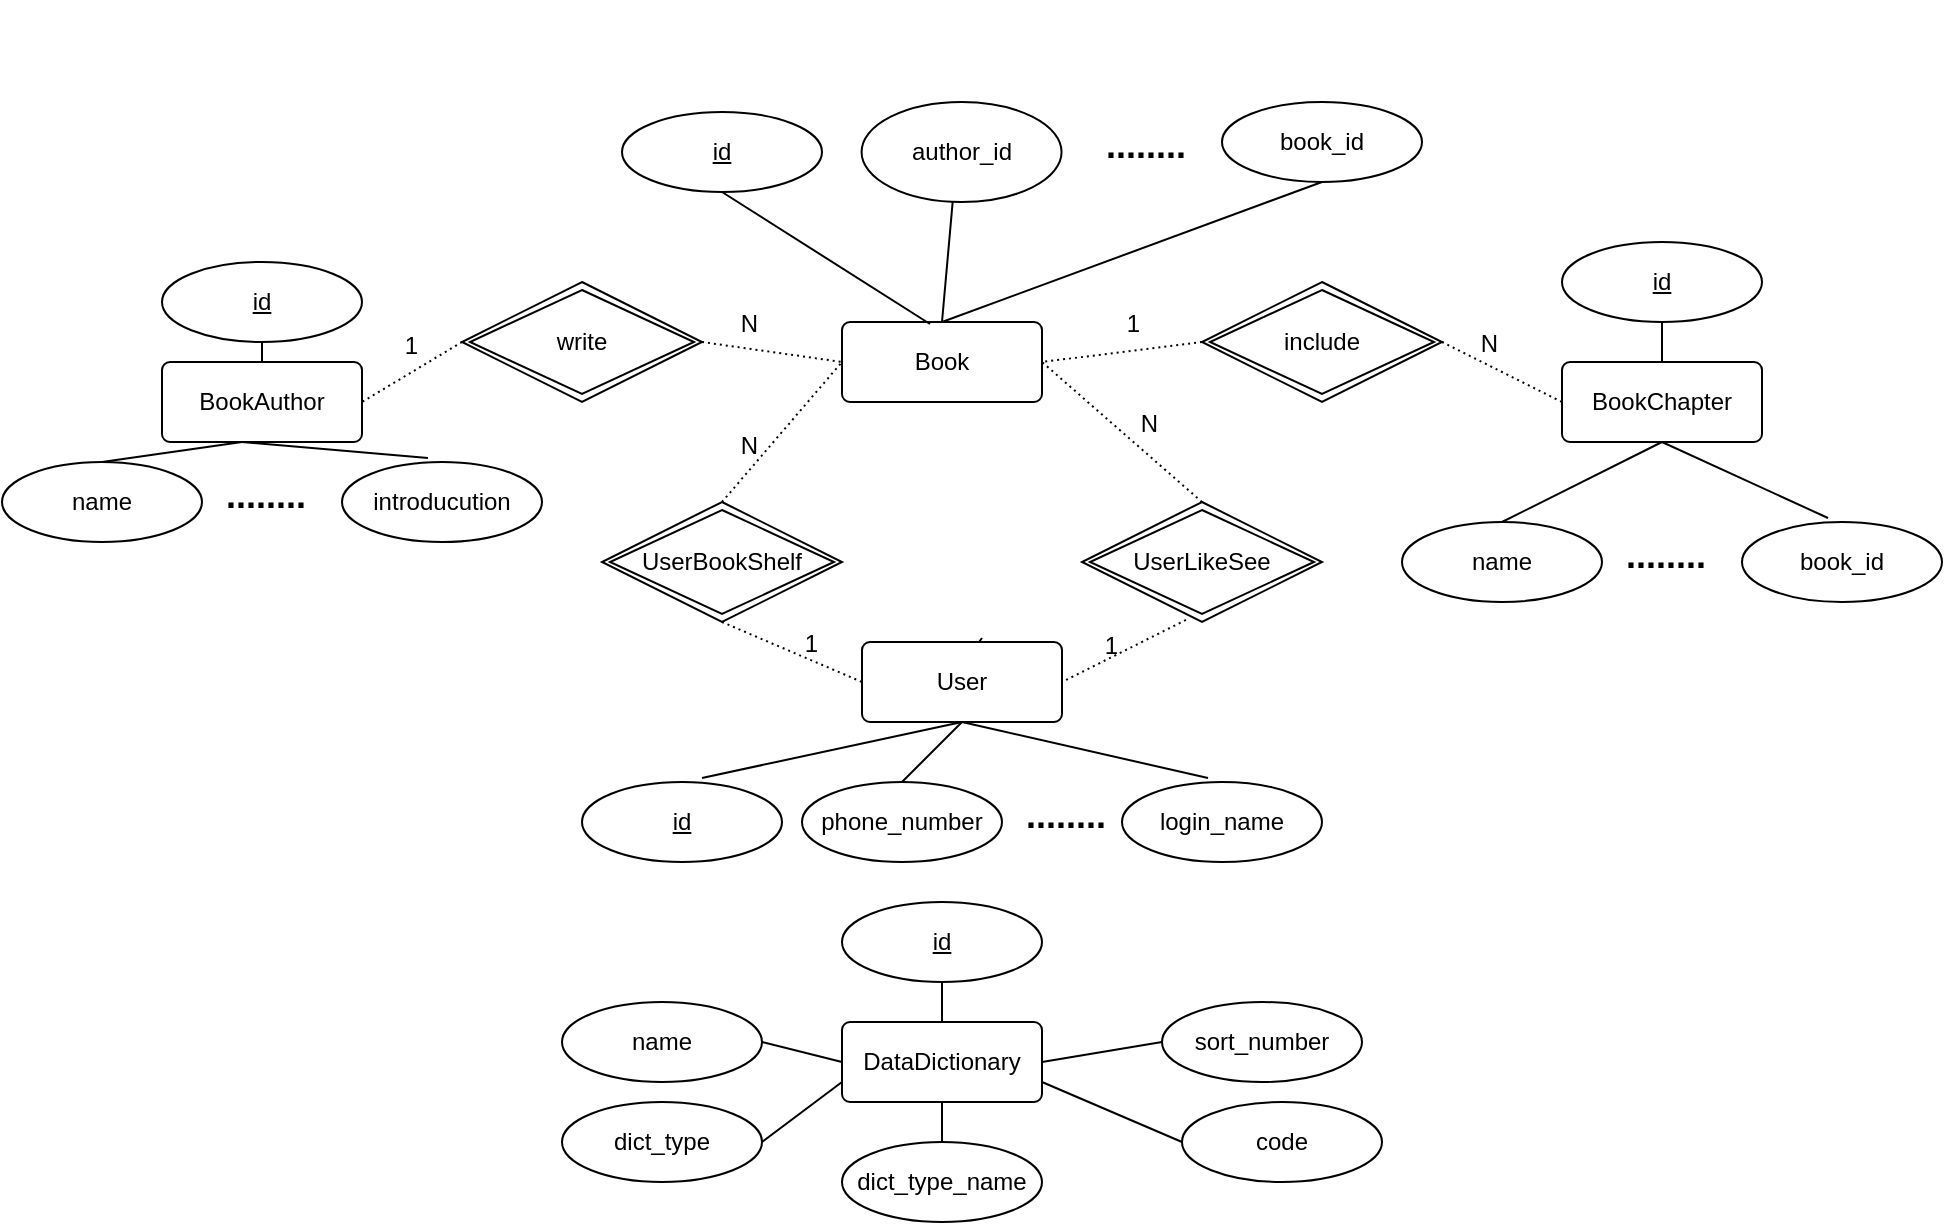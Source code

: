 <mxfile version="21.3.2" type="github">
  <diagram id="R2lEEEUBdFMjLlhIrx00" name="Page-1">
    <mxGraphModel dx="2421" dy="796" grid="1" gridSize="10" guides="1" tooltips="1" connect="1" arrows="1" fold="1" page="1" pageScale="1" pageWidth="850" pageHeight="1100" math="0" shadow="0" extFonts="Permanent Marker^https://fonts.googleapis.com/css?family=Permanent+Marker">
      <root>
        <mxCell id="0" />
        <mxCell id="1" parent="0" />
        <mxCell id="S7SiLh0995_sBBa2Cg7T-1" value="DataDictionary" style="rounded=1;arcSize=10;whiteSpace=wrap;html=1;align=center;" vertex="1" parent="1">
          <mxGeometry x="360" y="550" width="100" height="40" as="geometry" />
        </mxCell>
        <mxCell id="S7SiLh0995_sBBa2Cg7T-4" value="BookChapter" style="rounded=1;arcSize=10;whiteSpace=wrap;html=1;align=center;" vertex="1" parent="1">
          <mxGeometry x="720" y="220" width="100" height="40" as="geometry" />
        </mxCell>
        <mxCell id="S7SiLh0995_sBBa2Cg7T-5" value="Book" style="rounded=1;arcSize=10;whiteSpace=wrap;html=1;align=center;" vertex="1" parent="1">
          <mxGeometry x="360" y="200" width="100" height="40" as="geometry" />
        </mxCell>
        <mxCell id="S7SiLh0995_sBBa2Cg7T-6" value="BookAuthor" style="rounded=1;arcSize=10;whiteSpace=wrap;html=1;align=center;" vertex="1" parent="1">
          <mxGeometry x="20" y="220" width="100" height="40" as="geometry" />
        </mxCell>
        <mxCell id="S7SiLh0995_sBBa2Cg7T-12" value="UserBookShelf" style="shape=rhombus;double=1;perimeter=rhombusPerimeter;whiteSpace=wrap;html=1;align=center;" vertex="1" parent="1">
          <mxGeometry x="240" y="290" width="120" height="60" as="geometry" />
        </mxCell>
        <mxCell id="S7SiLh0995_sBBa2Cg7T-13" value="" style="endArrow=none;html=1;rounded=0;dashed=1;dashPattern=1 2;exitX=0.5;exitY=1;exitDx=0;exitDy=0;entryX=0;entryY=0.5;entryDx=0;entryDy=0;" edge="1" parent="1" source="S7SiLh0995_sBBa2Cg7T-12" target="S7SiLh0995_sBBa2Cg7T-3">
          <mxGeometry relative="1" as="geometry">
            <mxPoint x="340" y="410" as="sourcePoint" />
            <mxPoint x="500" y="410" as="targetPoint" />
          </mxGeometry>
        </mxCell>
        <mxCell id="S7SiLh0995_sBBa2Cg7T-14" value="1" style="resizable=0;html=1;whiteSpace=wrap;align=right;verticalAlign=bottom;" connectable="0" vertex="1" parent="S7SiLh0995_sBBa2Cg7T-13">
          <mxGeometry x="1" relative="1" as="geometry">
            <mxPoint x="-20" y="-10" as="offset" />
          </mxGeometry>
        </mxCell>
        <mxCell id="S7SiLh0995_sBBa2Cg7T-15" value="" style="endArrow=none;html=1;rounded=0;dashed=1;dashPattern=1 2;entryX=0;entryY=0.5;entryDx=0;entryDy=0;exitX=0.5;exitY=0;exitDx=0;exitDy=0;" edge="1" parent="1" source="S7SiLh0995_sBBa2Cg7T-12" target="S7SiLh0995_sBBa2Cg7T-5">
          <mxGeometry relative="1" as="geometry">
            <mxPoint x="180" y="270" as="sourcePoint" />
            <mxPoint x="340" y="270" as="targetPoint" />
          </mxGeometry>
        </mxCell>
        <mxCell id="S7SiLh0995_sBBa2Cg7T-16" value="N" style="resizable=0;html=1;whiteSpace=wrap;align=right;verticalAlign=bottom;" connectable="0" vertex="1" parent="S7SiLh0995_sBBa2Cg7T-15">
          <mxGeometry x="1" relative="1" as="geometry">
            <mxPoint x="-40" y="50" as="offset" />
          </mxGeometry>
        </mxCell>
        <mxCell id="S7SiLh0995_sBBa2Cg7T-17" value="UserLikeSee" style="shape=rhombus;double=1;perimeter=rhombusPerimeter;whiteSpace=wrap;html=1;align=center;" vertex="1" parent="1">
          <mxGeometry x="480" y="290" width="120" height="60" as="geometry" />
        </mxCell>
        <mxCell id="S7SiLh0995_sBBa2Cg7T-20" value="" style="endArrow=none;html=1;rounded=0;dashed=1;dashPattern=1 2;entryX=1;entryY=0.5;entryDx=0;entryDy=0;exitX=0.433;exitY=0.983;exitDx=0;exitDy=0;exitPerimeter=0;" edge="1" parent="1" source="S7SiLh0995_sBBa2Cg7T-17" target="S7SiLh0995_sBBa2Cg7T-3">
          <mxGeometry relative="1" as="geometry">
            <mxPoint x="340" y="410" as="sourcePoint" />
            <mxPoint x="500" y="410" as="targetPoint" />
          </mxGeometry>
        </mxCell>
        <mxCell id="S7SiLh0995_sBBa2Cg7T-21" value="1" style="resizable=0;html=1;whiteSpace=wrap;align=right;verticalAlign=bottom;" connectable="0" vertex="1" parent="S7SiLh0995_sBBa2Cg7T-20">
          <mxGeometry x="1" relative="1" as="geometry">
            <mxPoint x="30" y="-10" as="offset" />
          </mxGeometry>
        </mxCell>
        <mxCell id="S7SiLh0995_sBBa2Cg7T-22" value="" style="endArrow=none;html=1;rounded=0;dashed=1;dashPattern=1 2;entryX=1;entryY=0.5;entryDx=0;entryDy=0;exitX=0.5;exitY=0;exitDx=0;exitDy=0;" edge="1" parent="1" source="S7SiLh0995_sBBa2Cg7T-17" target="S7SiLh0995_sBBa2Cg7T-5">
          <mxGeometry relative="1" as="geometry">
            <mxPoint x="340" y="410" as="sourcePoint" />
            <mxPoint x="500" y="410" as="targetPoint" />
          </mxGeometry>
        </mxCell>
        <mxCell id="S7SiLh0995_sBBa2Cg7T-23" value="N" style="resizable=0;html=1;whiteSpace=wrap;align=right;verticalAlign=bottom;" connectable="0" vertex="1" parent="S7SiLh0995_sBBa2Cg7T-22">
          <mxGeometry x="1" relative="1" as="geometry">
            <mxPoint x="60" y="40" as="offset" />
          </mxGeometry>
        </mxCell>
        <mxCell id="S7SiLh0995_sBBa2Cg7T-24" value="write" style="shape=rhombus;double=1;perimeter=rhombusPerimeter;whiteSpace=wrap;html=1;align=center;" vertex="1" parent="1">
          <mxGeometry x="170" y="180" width="120" height="60" as="geometry" />
        </mxCell>
        <mxCell id="S7SiLh0995_sBBa2Cg7T-25" value="include" style="shape=rhombus;double=1;perimeter=rhombusPerimeter;whiteSpace=wrap;html=1;align=center;" vertex="1" parent="1">
          <mxGeometry x="540" y="180" width="120" height="60" as="geometry" />
        </mxCell>
        <mxCell id="S7SiLh0995_sBBa2Cg7T-28" value="" style="endArrow=none;html=1;rounded=0;dashed=1;dashPattern=1 2;entryX=0;entryY=0.5;entryDx=0;entryDy=0;exitX=1;exitY=0.5;exitDx=0;exitDy=0;" edge="1" parent="1" source="S7SiLh0995_sBBa2Cg7T-24" target="S7SiLh0995_sBBa2Cg7T-5">
          <mxGeometry relative="1" as="geometry">
            <mxPoint x="340" y="410" as="sourcePoint" />
            <mxPoint x="500" y="410" as="targetPoint" />
          </mxGeometry>
        </mxCell>
        <mxCell id="S7SiLh0995_sBBa2Cg7T-29" value="N" style="resizable=0;html=1;whiteSpace=wrap;align=right;verticalAlign=bottom;" connectable="0" vertex="1" parent="S7SiLh0995_sBBa2Cg7T-28">
          <mxGeometry x="1" relative="1" as="geometry">
            <mxPoint x="-40" y="-10" as="offset" />
          </mxGeometry>
        </mxCell>
        <mxCell id="S7SiLh0995_sBBa2Cg7T-30" value="" style="endArrow=none;html=1;rounded=0;dashed=1;dashPattern=1 2;entryX=1;entryY=0.5;entryDx=0;entryDy=0;exitX=0;exitY=0.5;exitDx=0;exitDy=0;" edge="1" parent="1" source="S7SiLh0995_sBBa2Cg7T-24" target="S7SiLh0995_sBBa2Cg7T-6">
          <mxGeometry relative="1" as="geometry">
            <mxPoint x="340" y="410" as="sourcePoint" />
            <mxPoint x="500" y="410" as="targetPoint" />
          </mxGeometry>
        </mxCell>
        <mxCell id="S7SiLh0995_sBBa2Cg7T-31" value="1" style="resizable=0;html=1;whiteSpace=wrap;align=right;verticalAlign=bottom;" connectable="0" vertex="1" parent="S7SiLh0995_sBBa2Cg7T-30">
          <mxGeometry x="1" relative="1" as="geometry">
            <mxPoint x="30" y="-20" as="offset" />
          </mxGeometry>
        </mxCell>
        <mxCell id="S7SiLh0995_sBBa2Cg7T-34" value="" style="endArrow=none;html=1;rounded=0;dashed=1;dashPattern=1 2;entryX=0;entryY=0.5;entryDx=0;entryDy=0;exitX=1;exitY=0.5;exitDx=0;exitDy=0;" edge="1" parent="1" source="S7SiLh0995_sBBa2Cg7T-25" target="S7SiLh0995_sBBa2Cg7T-4">
          <mxGeometry relative="1" as="geometry">
            <mxPoint x="340" y="410" as="sourcePoint" />
            <mxPoint x="470" y="450" as="targetPoint" />
          </mxGeometry>
        </mxCell>
        <mxCell id="S7SiLh0995_sBBa2Cg7T-35" value="N" style="resizable=0;html=1;whiteSpace=wrap;align=right;verticalAlign=bottom;" connectable="0" vertex="1" parent="S7SiLh0995_sBBa2Cg7T-34">
          <mxGeometry x="1" relative="1" as="geometry">
            <mxPoint x="-30" y="-20" as="offset" />
          </mxGeometry>
        </mxCell>
        <mxCell id="S7SiLh0995_sBBa2Cg7T-36" value="" style="endArrow=none;html=1;rounded=0;dashed=1;dashPattern=1 2;entryX=1;entryY=0.5;entryDx=0;entryDy=0;exitX=0;exitY=0.5;exitDx=0;exitDy=0;" edge="1" parent="1" source="S7SiLh0995_sBBa2Cg7T-25" target="S7SiLh0995_sBBa2Cg7T-5">
          <mxGeometry relative="1" as="geometry">
            <mxPoint x="340" y="410" as="sourcePoint" />
            <mxPoint x="500" y="410" as="targetPoint" />
          </mxGeometry>
        </mxCell>
        <mxCell id="S7SiLh0995_sBBa2Cg7T-37" value="1" style="resizable=0;html=1;whiteSpace=wrap;align=right;verticalAlign=bottom;" connectable="0" vertex="1" parent="S7SiLh0995_sBBa2Cg7T-36">
          <mxGeometry x="1" relative="1" as="geometry">
            <mxPoint x="50" y="-10" as="offset" />
          </mxGeometry>
        </mxCell>
        <mxCell id="S7SiLh0995_sBBa2Cg7T-38" value="dict_type" style="ellipse;whiteSpace=wrap;html=1;align=center;" vertex="1" parent="1">
          <mxGeometry x="220" y="590" width="100" height="40" as="geometry" />
        </mxCell>
        <mxCell id="S7SiLh0995_sBBa2Cg7T-41" value="id&lt;br&gt;" style="ellipse;whiteSpace=wrap;html=1;align=center;fontStyle=4;" vertex="1" parent="1">
          <mxGeometry x="360" y="490" width="100" height="40" as="geometry" />
        </mxCell>
        <mxCell id="S7SiLh0995_sBBa2Cg7T-42" value="dict_type_name" style="ellipse;whiteSpace=wrap;html=1;align=center;" vertex="1" parent="1">
          <mxGeometry x="360" y="610" width="100" height="40" as="geometry" />
        </mxCell>
        <mxCell id="S7SiLh0995_sBBa2Cg7T-43" value="code" style="ellipse;whiteSpace=wrap;html=1;align=center;" vertex="1" parent="1">
          <mxGeometry x="530" y="590" width="100" height="40" as="geometry" />
        </mxCell>
        <mxCell id="S7SiLh0995_sBBa2Cg7T-44" value="name" style="ellipse;whiteSpace=wrap;html=1;align=center;" vertex="1" parent="1">
          <mxGeometry x="220" y="540" width="100" height="40" as="geometry" />
        </mxCell>
        <mxCell id="S7SiLh0995_sBBa2Cg7T-45" value="sort_number" style="ellipse;whiteSpace=wrap;html=1;align=center;" vertex="1" parent="1">
          <mxGeometry x="520" y="540" width="100" height="40" as="geometry" />
        </mxCell>
        <mxCell id="S7SiLh0995_sBBa2Cg7T-51" value="" style="endArrow=none;html=1;rounded=0;exitX=0.6;exitY=-0.05;exitDx=0;exitDy=0;exitPerimeter=0;" edge="1" parent="1" source="S7SiLh0995_sBBa2Cg7T-3">
          <mxGeometry relative="1" as="geometry">
            <mxPoint x="700" y="400" as="sourcePoint" />
            <mxPoint x="400" y="400" as="targetPoint" />
          </mxGeometry>
        </mxCell>
        <mxCell id="S7SiLh0995_sBBa2Cg7T-53" value="" style="resizable=0;html=1;whiteSpace=wrap;align=right;verticalAlign=bottom;" connectable="0" vertex="1" parent="S7SiLh0995_sBBa2Cg7T-51">
          <mxGeometry x="1" relative="1" as="geometry" />
        </mxCell>
        <mxCell id="S7SiLh0995_sBBa2Cg7T-54" value="" style="endArrow=none;html=1;rounded=0;entryX=0;entryY=0.5;entryDx=0;entryDy=0;exitX=1;exitY=0.75;exitDx=0;exitDy=0;" edge="1" parent="1" source="S7SiLh0995_sBBa2Cg7T-1" target="S7SiLh0995_sBBa2Cg7T-43">
          <mxGeometry relative="1" as="geometry">
            <mxPoint x="350" y="420" as="sourcePoint" />
            <mxPoint x="510" y="420" as="targetPoint" />
          </mxGeometry>
        </mxCell>
        <mxCell id="S7SiLh0995_sBBa2Cg7T-55" value="" style="resizable=0;html=1;whiteSpace=wrap;align=left;verticalAlign=bottom;" connectable="0" vertex="1" parent="S7SiLh0995_sBBa2Cg7T-54">
          <mxGeometry x="-1" relative="1" as="geometry" />
        </mxCell>
        <mxCell id="S7SiLh0995_sBBa2Cg7T-56" value="" style="resizable=0;html=1;whiteSpace=wrap;align=right;verticalAlign=bottom;" connectable="0" vertex="1" parent="S7SiLh0995_sBBa2Cg7T-54">
          <mxGeometry x="1" relative="1" as="geometry" />
        </mxCell>
        <mxCell id="S7SiLh0995_sBBa2Cg7T-57" value="" style="endArrow=none;html=1;rounded=0;entryX=0;entryY=0.5;entryDx=0;entryDy=0;" edge="1" parent="1" target="S7SiLh0995_sBBa2Cg7T-1">
          <mxGeometry relative="1" as="geometry">
            <mxPoint x="320" y="560" as="sourcePoint" />
            <mxPoint x="520" y="430" as="targetPoint" />
          </mxGeometry>
        </mxCell>
        <mxCell id="S7SiLh0995_sBBa2Cg7T-58" value="" style="resizable=0;html=1;whiteSpace=wrap;align=left;verticalAlign=bottom;" connectable="0" vertex="1" parent="S7SiLh0995_sBBa2Cg7T-57">
          <mxGeometry x="-1" relative="1" as="geometry" />
        </mxCell>
        <mxCell id="S7SiLh0995_sBBa2Cg7T-59" value="" style="resizable=0;html=1;whiteSpace=wrap;align=right;verticalAlign=bottom;" connectable="0" vertex="1" parent="S7SiLh0995_sBBa2Cg7T-57">
          <mxGeometry x="1" relative="1" as="geometry" />
        </mxCell>
        <mxCell id="S7SiLh0995_sBBa2Cg7T-60" value="" style="endArrow=none;html=1;rounded=0;entryX=0.5;entryY=0;entryDx=0;entryDy=0;exitX=0.5;exitY=1;exitDx=0;exitDy=0;" edge="1" parent="1" source="S7SiLh0995_sBBa2Cg7T-41" target="S7SiLh0995_sBBa2Cg7T-1">
          <mxGeometry relative="1" as="geometry">
            <mxPoint x="370" y="440" as="sourcePoint" />
            <mxPoint x="530" y="440" as="targetPoint" />
          </mxGeometry>
        </mxCell>
        <mxCell id="S7SiLh0995_sBBa2Cg7T-61" value="" style="resizable=0;html=1;whiteSpace=wrap;align=left;verticalAlign=bottom;" connectable="0" vertex="1" parent="S7SiLh0995_sBBa2Cg7T-60">
          <mxGeometry x="-1" relative="1" as="geometry" />
        </mxCell>
        <mxCell id="S7SiLh0995_sBBa2Cg7T-62" value="" style="resizable=0;html=1;whiteSpace=wrap;align=right;verticalAlign=bottom;" connectable="0" vertex="1" parent="S7SiLh0995_sBBa2Cg7T-60">
          <mxGeometry x="1" relative="1" as="geometry" />
        </mxCell>
        <mxCell id="S7SiLh0995_sBBa2Cg7T-63" value="" style="endArrow=none;html=1;rounded=0;entryX=0;entryY=0.5;entryDx=0;entryDy=0;exitX=1;exitY=0.5;exitDx=0;exitDy=0;" edge="1" parent="1" source="S7SiLh0995_sBBa2Cg7T-1" target="S7SiLh0995_sBBa2Cg7T-45">
          <mxGeometry relative="1" as="geometry">
            <mxPoint x="380" y="450" as="sourcePoint" />
            <mxPoint x="540" y="450" as="targetPoint" />
          </mxGeometry>
        </mxCell>
        <mxCell id="S7SiLh0995_sBBa2Cg7T-64" value="" style="resizable=0;html=1;whiteSpace=wrap;align=left;verticalAlign=bottom;" connectable="0" vertex="1" parent="S7SiLh0995_sBBa2Cg7T-63">
          <mxGeometry x="-1" relative="1" as="geometry" />
        </mxCell>
        <mxCell id="S7SiLh0995_sBBa2Cg7T-65" value="" style="resizable=0;html=1;whiteSpace=wrap;align=right;verticalAlign=bottom;" connectable="0" vertex="1" parent="S7SiLh0995_sBBa2Cg7T-63">
          <mxGeometry x="1" relative="1" as="geometry" />
        </mxCell>
        <mxCell id="S7SiLh0995_sBBa2Cg7T-66" value="" style="endArrow=none;html=1;rounded=0;entryX=1;entryY=0.5;entryDx=0;entryDy=0;exitX=0;exitY=0.75;exitDx=0;exitDy=0;" edge="1" parent="1" source="S7SiLh0995_sBBa2Cg7T-1" target="S7SiLh0995_sBBa2Cg7T-38">
          <mxGeometry relative="1" as="geometry">
            <mxPoint x="390" y="460" as="sourcePoint" />
            <mxPoint x="550" y="460" as="targetPoint" />
          </mxGeometry>
        </mxCell>
        <mxCell id="S7SiLh0995_sBBa2Cg7T-67" value="" style="resizable=0;html=1;whiteSpace=wrap;align=left;verticalAlign=bottom;" connectable="0" vertex="1" parent="S7SiLh0995_sBBa2Cg7T-66">
          <mxGeometry x="-1" relative="1" as="geometry" />
        </mxCell>
        <mxCell id="S7SiLh0995_sBBa2Cg7T-68" value="" style="resizable=0;html=1;whiteSpace=wrap;align=right;verticalAlign=bottom;" connectable="0" vertex="1" parent="S7SiLh0995_sBBa2Cg7T-66">
          <mxGeometry x="1" relative="1" as="geometry" />
        </mxCell>
        <mxCell id="S7SiLh0995_sBBa2Cg7T-69" value="" style="endArrow=none;html=1;rounded=0;entryX=0.5;entryY=0;entryDx=0;entryDy=0;" edge="1" parent="1" target="S7SiLh0995_sBBa2Cg7T-42">
          <mxGeometry relative="1" as="geometry">
            <mxPoint x="410" y="590" as="sourcePoint" />
            <mxPoint x="560" y="470" as="targetPoint" />
          </mxGeometry>
        </mxCell>
        <mxCell id="S7SiLh0995_sBBa2Cg7T-70" value="" style="resizable=0;html=1;whiteSpace=wrap;align=left;verticalAlign=bottom;" connectable="0" vertex="1" parent="S7SiLh0995_sBBa2Cg7T-69">
          <mxGeometry x="-1" relative="1" as="geometry" />
        </mxCell>
        <mxCell id="S7SiLh0995_sBBa2Cg7T-71" value="" style="resizable=0;html=1;whiteSpace=wrap;align=right;verticalAlign=bottom;" connectable="0" vertex="1" parent="S7SiLh0995_sBBa2Cg7T-69">
          <mxGeometry x="1" relative="1" as="geometry" />
        </mxCell>
        <mxCell id="S7SiLh0995_sBBa2Cg7T-72" value="id&lt;br&gt;" style="ellipse;whiteSpace=wrap;html=1;align=center;fontStyle=4;" vertex="1" parent="1">
          <mxGeometry x="230" y="430" width="100" height="40" as="geometry" />
        </mxCell>
        <mxCell id="S7SiLh0995_sBBa2Cg7T-73" value="" style="endArrow=none;html=1;rounded=0;exitX=0.5;exitY=0;exitDx=0;exitDy=0;entryX=0.5;entryY=1;entryDx=0;entryDy=0;" edge="1" parent="1" source="S7SiLh0995_sBBa2Cg7T-97" target="S7SiLh0995_sBBa2Cg7T-3">
          <mxGeometry relative="1" as="geometry">
            <mxPoint x="710" y="410" as="sourcePoint" />
            <mxPoint x="410" y="410" as="targetPoint" />
          </mxGeometry>
        </mxCell>
        <mxCell id="S7SiLh0995_sBBa2Cg7T-74" value="" style="resizable=0;html=1;whiteSpace=wrap;align=left;verticalAlign=bottom;" connectable="0" vertex="1" parent="S7SiLh0995_sBBa2Cg7T-73">
          <mxGeometry x="-1" relative="1" as="geometry" />
        </mxCell>
        <mxCell id="S7SiLh0995_sBBa2Cg7T-75" value="" style="resizable=0;html=1;whiteSpace=wrap;align=right;verticalAlign=bottom;" connectable="0" vertex="1" parent="S7SiLh0995_sBBa2Cg7T-73">
          <mxGeometry x="1" relative="1" as="geometry" />
        </mxCell>
        <mxCell id="S7SiLh0995_sBBa2Cg7T-76" value="" style="endArrow=none;html=1;rounded=0;exitX=0.5;exitY=1;exitDx=0;exitDy=0;entryX=0.43;entryY=-0.05;entryDx=0;entryDy=0;entryPerimeter=0;" edge="1" parent="1" source="S7SiLh0995_sBBa2Cg7T-3" target="S7SiLh0995_sBBa2Cg7T-100">
          <mxGeometry relative="1" as="geometry">
            <mxPoint x="720" y="420" as="sourcePoint" />
            <mxPoint x="880" y="420" as="targetPoint" />
          </mxGeometry>
        </mxCell>
        <mxCell id="S7SiLh0995_sBBa2Cg7T-77" value="" style="resizable=0;html=1;whiteSpace=wrap;align=left;verticalAlign=bottom;" connectable="0" vertex="1" parent="S7SiLh0995_sBBa2Cg7T-76">
          <mxGeometry x="-1" relative="1" as="geometry" />
        </mxCell>
        <mxCell id="S7SiLh0995_sBBa2Cg7T-78" value="" style="resizable=0;html=1;whiteSpace=wrap;align=right;verticalAlign=bottom;" connectable="0" vertex="1" parent="S7SiLh0995_sBBa2Cg7T-76">
          <mxGeometry x="1" relative="1" as="geometry" />
        </mxCell>
        <mxCell id="S7SiLh0995_sBBa2Cg7T-79" value="" style="endArrow=none;html=1;rounded=0;exitX=0.5;exitY=1;exitDx=0;exitDy=0;" edge="1" parent="1" source="S7SiLh0995_sBBa2Cg7T-145" target="S7SiLh0995_sBBa2Cg7T-4">
          <mxGeometry relative="1" as="geometry">
            <mxPoint x="730" y="430" as="sourcePoint" />
            <mxPoint x="890" y="430" as="targetPoint" />
          </mxGeometry>
        </mxCell>
        <mxCell id="S7SiLh0995_sBBa2Cg7T-80" value="" style="resizable=0;html=1;whiteSpace=wrap;align=left;verticalAlign=bottom;" connectable="0" vertex="1" parent="S7SiLh0995_sBBa2Cg7T-79">
          <mxGeometry x="-1" relative="1" as="geometry" />
        </mxCell>
        <mxCell id="S7SiLh0995_sBBa2Cg7T-81" value="" style="resizable=0;html=1;whiteSpace=wrap;align=right;verticalAlign=bottom;" connectable="0" vertex="1" parent="S7SiLh0995_sBBa2Cg7T-79">
          <mxGeometry x="1" relative="1" as="geometry" />
        </mxCell>
        <mxCell id="S7SiLh0995_sBBa2Cg7T-97" value="phone_number" style="ellipse;whiteSpace=wrap;html=1;align=center;" vertex="1" parent="1">
          <mxGeometry x="340" y="430" width="100" height="40" as="geometry" />
        </mxCell>
        <mxCell id="S7SiLh0995_sBBa2Cg7T-100" value="login_name" style="ellipse;whiteSpace=wrap;html=1;align=center;" vertex="1" parent="1">
          <mxGeometry x="500" y="430" width="100" height="40" as="geometry" />
        </mxCell>
        <mxCell id="S7SiLh0995_sBBa2Cg7T-101" value="&lt;font style=&quot;font-size: 18px;&quot;&gt;&lt;b&gt;........&lt;/b&gt;&lt;/font&gt;" style="text;whiteSpace=wrap;html=1;" vertex="1" parent="1">
          <mxGeometry x="450" y="430" width="40" height="10" as="geometry" />
        </mxCell>
        <mxCell id="S7SiLh0995_sBBa2Cg7T-102" value="" style="endArrow=none;html=1;rounded=0;exitX=0.6;exitY=-0.05;exitDx=0;exitDy=0;exitPerimeter=0;entryX=0.5;entryY=1;entryDx=0;entryDy=0;" edge="1" parent="1" source="S7SiLh0995_sBBa2Cg7T-72" target="S7SiLh0995_sBBa2Cg7T-3">
          <mxGeometry relative="1" as="geometry">
            <mxPoint x="290" y="428" as="sourcePoint" />
            <mxPoint x="400" y="400" as="targetPoint" />
          </mxGeometry>
        </mxCell>
        <mxCell id="S7SiLh0995_sBBa2Cg7T-103" value="" style="resizable=0;html=1;whiteSpace=wrap;align=left;verticalAlign=bottom;" connectable="0" vertex="1" parent="S7SiLh0995_sBBa2Cg7T-102">
          <mxGeometry x="-1" relative="1" as="geometry" />
        </mxCell>
        <mxCell id="S7SiLh0995_sBBa2Cg7T-3" value="User" style="rounded=1;arcSize=10;whiteSpace=wrap;html=1;align=center;" vertex="1" parent="1">
          <mxGeometry x="370" y="360" width="100" height="40" as="geometry" />
        </mxCell>
        <mxCell id="S7SiLh0995_sBBa2Cg7T-105" value="" style="resizable=0;html=1;whiteSpace=wrap;align=right;verticalAlign=bottom;" connectable="0" vertex="1" parent="1">
          <mxGeometry x="199.776" y="320" as="geometry" />
        </mxCell>
        <mxCell id="S7SiLh0995_sBBa2Cg7T-106" value="id&lt;br&gt;" style="ellipse;whiteSpace=wrap;html=1;align=center;fontStyle=4;" vertex="1" parent="1">
          <mxGeometry x="20" y="169.996" width="100" height="40" as="geometry" />
        </mxCell>
        <mxCell id="S7SiLh0995_sBBa2Cg7T-107" value="" style="endArrow=none;html=1;rounded=0;exitX=0.5;exitY=0;exitDx=0;exitDy=0;" edge="1" parent="1" source="S7SiLh0995_sBBa2Cg7T-113">
          <mxGeometry relative="1" as="geometry">
            <mxPoint x="510" y="329.686" as="sourcePoint" />
            <mxPoint x="60" y="260" as="targetPoint" />
          </mxGeometry>
        </mxCell>
        <mxCell id="S7SiLh0995_sBBa2Cg7T-108" value="" style="resizable=0;html=1;whiteSpace=wrap;align=left;verticalAlign=bottom;" connectable="0" vertex="1" parent="S7SiLh0995_sBBa2Cg7T-107">
          <mxGeometry x="-1" relative="1" as="geometry" />
        </mxCell>
        <mxCell id="S7SiLh0995_sBBa2Cg7T-109" value="" style="resizable=0;html=1;whiteSpace=wrap;align=right;verticalAlign=bottom;" connectable="0" vertex="1" parent="S7SiLh0995_sBBa2Cg7T-107">
          <mxGeometry x="1" relative="1" as="geometry" />
        </mxCell>
        <mxCell id="S7SiLh0995_sBBa2Cg7T-110" value="" style="endArrow=none;html=1;rounded=0;entryX=0.43;entryY=-0.05;entryDx=0;entryDy=0;entryPerimeter=0;" edge="1" parent="1" target="S7SiLh0995_sBBa2Cg7T-114">
          <mxGeometry relative="1" as="geometry">
            <mxPoint x="60" y="260" as="sourcePoint" />
            <mxPoint x="680" y="339.686" as="targetPoint" />
          </mxGeometry>
        </mxCell>
        <mxCell id="S7SiLh0995_sBBa2Cg7T-111" value="" style="resizable=0;html=1;whiteSpace=wrap;align=left;verticalAlign=bottom;" connectable="0" vertex="1" parent="S7SiLh0995_sBBa2Cg7T-110">
          <mxGeometry x="-1" relative="1" as="geometry" />
        </mxCell>
        <mxCell id="S7SiLh0995_sBBa2Cg7T-112" value="" style="resizable=0;html=1;whiteSpace=wrap;align=right;verticalAlign=bottom;" connectable="0" vertex="1" parent="S7SiLh0995_sBBa2Cg7T-110">
          <mxGeometry x="1" relative="1" as="geometry" />
        </mxCell>
        <mxCell id="S7SiLh0995_sBBa2Cg7T-113" value="name" style="ellipse;whiteSpace=wrap;html=1;align=center;" vertex="1" parent="1">
          <mxGeometry x="-60" y="269.996" width="100" height="40" as="geometry" />
        </mxCell>
        <mxCell id="S7SiLh0995_sBBa2Cg7T-114" value="introducution" style="ellipse;whiteSpace=wrap;html=1;align=center;" vertex="1" parent="1">
          <mxGeometry x="110" y="269.996" width="100" height="40" as="geometry" />
        </mxCell>
        <mxCell id="S7SiLh0995_sBBa2Cg7T-116" value="" style="endArrow=none;html=1;rounded=0;exitX=0.5;exitY=1;exitDx=0;exitDy=0;entryX=0.5;entryY=0;entryDx=0;entryDy=0;" edge="1" parent="1" source="S7SiLh0995_sBBa2Cg7T-106" target="S7SiLh0995_sBBa2Cg7T-6">
          <mxGeometry relative="1" as="geometry">
            <mxPoint x="90" y="347.686" as="sourcePoint" />
            <mxPoint x="60" y="260" as="targetPoint" />
          </mxGeometry>
        </mxCell>
        <mxCell id="S7SiLh0995_sBBa2Cg7T-117" value="" style="resizable=0;html=1;whiteSpace=wrap;align=left;verticalAlign=bottom;" connectable="0" vertex="1" parent="S7SiLh0995_sBBa2Cg7T-116">
          <mxGeometry x="-1" relative="1" as="geometry" />
        </mxCell>
        <mxCell id="S7SiLh0995_sBBa2Cg7T-119" value="" style="resizable=0;html=1;whiteSpace=wrap;align=right;verticalAlign=bottom;" connectable="0" vertex="1" parent="1">
          <mxGeometry x="469.776" y="40.31" as="geometry" />
        </mxCell>
        <mxCell id="S7SiLh0995_sBBa2Cg7T-120" value="id&lt;br&gt;" style="ellipse;whiteSpace=wrap;html=1;align=center;fontStyle=4;" vertex="1" parent="1">
          <mxGeometry x="250" y="94.996" width="100" height="40" as="geometry" />
        </mxCell>
        <mxCell id="S7SiLh0995_sBBa2Cg7T-121" value="" style="endArrow=none;html=1;rounded=0;exitX=0.5;exitY=0;exitDx=0;exitDy=0;" edge="1" parent="1" source="S7SiLh0995_sBBa2Cg7T-127">
          <mxGeometry relative="1" as="geometry">
            <mxPoint x="780" y="49.996" as="sourcePoint" />
            <mxPoint x="410" y="200" as="targetPoint" />
          </mxGeometry>
        </mxCell>
        <mxCell id="S7SiLh0995_sBBa2Cg7T-122" value="" style="resizable=0;html=1;whiteSpace=wrap;align=left;verticalAlign=bottom;" connectable="0" vertex="1" parent="S7SiLh0995_sBBa2Cg7T-121">
          <mxGeometry x="-1" relative="1" as="geometry" />
        </mxCell>
        <mxCell id="S7SiLh0995_sBBa2Cg7T-123" value="" style="resizable=0;html=1;whiteSpace=wrap;align=right;verticalAlign=bottom;" connectable="0" vertex="1" parent="S7SiLh0995_sBBa2Cg7T-121">
          <mxGeometry x="1" relative="1" as="geometry" />
        </mxCell>
        <mxCell id="S7SiLh0995_sBBa2Cg7T-124" value="" style="endArrow=none;html=1;rounded=0;exitX=0.5;exitY=0;exitDx=0;exitDy=0;entryX=0.5;entryY=1;entryDx=0;entryDy=0;" edge="1" parent="1" target="S7SiLh0995_sBBa2Cg7T-128" source="S7SiLh0995_sBBa2Cg7T-5">
          <mxGeometry relative="1" as="geometry">
            <mxPoint x="490" y="39.996" as="sourcePoint" />
            <mxPoint x="950" y="59.996" as="targetPoint" />
          </mxGeometry>
        </mxCell>
        <mxCell id="S7SiLh0995_sBBa2Cg7T-125" value="" style="resizable=0;html=1;whiteSpace=wrap;align=left;verticalAlign=bottom;" connectable="0" vertex="1" parent="S7SiLh0995_sBBa2Cg7T-124">
          <mxGeometry x="-1" relative="1" as="geometry" />
        </mxCell>
        <mxCell id="S7SiLh0995_sBBa2Cg7T-126" value="" style="resizable=0;html=1;whiteSpace=wrap;align=right;verticalAlign=bottom;" connectable="0" vertex="1" parent="S7SiLh0995_sBBa2Cg7T-124">
          <mxGeometry x="1" relative="1" as="geometry" />
        </mxCell>
        <mxCell id="S7SiLh0995_sBBa2Cg7T-127" value="author_id" style="ellipse;whiteSpace=wrap;html=1;align=center;" vertex="1" parent="1">
          <mxGeometry x="369.78" y="90" width="100" height="50" as="geometry" />
        </mxCell>
        <mxCell id="S7SiLh0995_sBBa2Cg7T-128" value="book_id" style="ellipse;whiteSpace=wrap;html=1;align=center;" vertex="1" parent="1">
          <mxGeometry x="550" y="89.996" width="100" height="40" as="geometry" />
        </mxCell>
        <mxCell id="S7SiLh0995_sBBa2Cg7T-129" value="&lt;font style=&quot;font-size: 18px;&quot;&gt;&lt;b&gt;........&lt;/b&gt;&lt;/font&gt;" style="text;whiteSpace=wrap;html=1;" vertex="1" parent="1">
          <mxGeometry x="490" y="94.996" width="40" height="10" as="geometry" />
        </mxCell>
        <mxCell id="S7SiLh0995_sBBa2Cg7T-130" value="" style="endArrow=none;html=1;rounded=0;exitX=0.5;exitY=1;exitDx=0;exitDy=0;entryX=0.44;entryY=0.025;entryDx=0;entryDy=0;entryPerimeter=0;" edge="1" parent="1" source="S7SiLh0995_sBBa2Cg7T-120" target="S7SiLh0995_sBBa2Cg7T-5">
          <mxGeometry relative="1" as="geometry">
            <mxPoint x="360" y="67.996" as="sourcePoint" />
            <mxPoint x="319.774" y="150.31" as="targetPoint" />
          </mxGeometry>
        </mxCell>
        <mxCell id="S7SiLh0995_sBBa2Cg7T-131" value="" style="resizable=0;html=1;whiteSpace=wrap;align=left;verticalAlign=bottom;" connectable="0" vertex="1" parent="S7SiLh0995_sBBa2Cg7T-130">
          <mxGeometry x="-1" relative="1" as="geometry" />
        </mxCell>
        <mxCell id="S7SiLh0995_sBBa2Cg7T-134" value="" style="endArrow=none;html=1;rounded=0;exitX=0.5;exitY=0;exitDx=0;exitDy=0;entryX=0.5;entryY=1;entryDx=0;entryDy=0;" edge="1" parent="1" source="S7SiLh0995_sBBa2Cg7T-140" target="S7SiLh0995_sBBa2Cg7T-4">
          <mxGeometry relative="1" as="geometry">
            <mxPoint x="1210" y="359.69" as="sourcePoint" />
            <mxPoint x="760" y="290.004" as="targetPoint" />
          </mxGeometry>
        </mxCell>
        <mxCell id="S7SiLh0995_sBBa2Cg7T-135" value="" style="resizable=0;html=1;whiteSpace=wrap;align=left;verticalAlign=bottom;" connectable="0" vertex="1" parent="S7SiLh0995_sBBa2Cg7T-134">
          <mxGeometry x="-1" relative="1" as="geometry" />
        </mxCell>
        <mxCell id="S7SiLh0995_sBBa2Cg7T-136" value="" style="resizable=0;html=1;whiteSpace=wrap;align=right;verticalAlign=bottom;" connectable="0" vertex="1" parent="S7SiLh0995_sBBa2Cg7T-134">
          <mxGeometry x="1" relative="1" as="geometry" />
        </mxCell>
        <mxCell id="S7SiLh0995_sBBa2Cg7T-137" value="" style="endArrow=none;html=1;rounded=0;entryX=0.43;entryY=-0.05;entryDx=0;entryDy=0;entryPerimeter=0;exitX=0.5;exitY=1;exitDx=0;exitDy=0;" edge="1" parent="1" target="S7SiLh0995_sBBa2Cg7T-141" source="S7SiLh0995_sBBa2Cg7T-4">
          <mxGeometry relative="1" as="geometry">
            <mxPoint x="760" y="290.004" as="sourcePoint" />
            <mxPoint x="1380" y="369.69" as="targetPoint" />
          </mxGeometry>
        </mxCell>
        <mxCell id="S7SiLh0995_sBBa2Cg7T-138" value="" style="resizable=0;html=1;whiteSpace=wrap;align=left;verticalAlign=bottom;" connectable="0" vertex="1" parent="S7SiLh0995_sBBa2Cg7T-137">
          <mxGeometry x="-1" relative="1" as="geometry" />
        </mxCell>
        <mxCell id="S7SiLh0995_sBBa2Cg7T-139" value="" style="resizable=0;html=1;whiteSpace=wrap;align=right;verticalAlign=bottom;" connectable="0" vertex="1" parent="S7SiLh0995_sBBa2Cg7T-137">
          <mxGeometry x="1" relative="1" as="geometry" />
        </mxCell>
        <mxCell id="S7SiLh0995_sBBa2Cg7T-140" value="name" style="ellipse;whiteSpace=wrap;html=1;align=center;" vertex="1" parent="1">
          <mxGeometry x="640" y="300" width="100" height="40" as="geometry" />
        </mxCell>
        <mxCell id="S7SiLh0995_sBBa2Cg7T-141" value="book_id" style="ellipse;whiteSpace=wrap;html=1;align=center;" vertex="1" parent="1">
          <mxGeometry x="810" y="300" width="100" height="40" as="geometry" />
        </mxCell>
        <mxCell id="S7SiLh0995_sBBa2Cg7T-145" value="id&lt;br&gt;" style="ellipse;whiteSpace=wrap;html=1;align=center;fontStyle=4;" vertex="1" parent="1">
          <mxGeometry x="720" y="160" width="100" height="40" as="geometry" />
        </mxCell>
        <mxCell id="S7SiLh0995_sBBa2Cg7T-147" value="&lt;font style=&quot;font-size: 18px;&quot;&gt;&lt;b&gt;........&lt;/b&gt;&lt;/font&gt;" style="text;whiteSpace=wrap;html=1;" vertex="1" parent="1">
          <mxGeometry x="50" y="270" width="40" height="10" as="geometry" />
        </mxCell>
        <mxCell id="S7SiLh0995_sBBa2Cg7T-148" value="&lt;font style=&quot;font-size: 18px;&quot;&gt;&lt;b&gt;........&lt;/b&gt;&lt;/font&gt;" style="text;whiteSpace=wrap;html=1;" vertex="1" parent="1">
          <mxGeometry x="750" y="300" width="40" height="10" as="geometry" />
        </mxCell>
      </root>
    </mxGraphModel>
  </diagram>
</mxfile>
